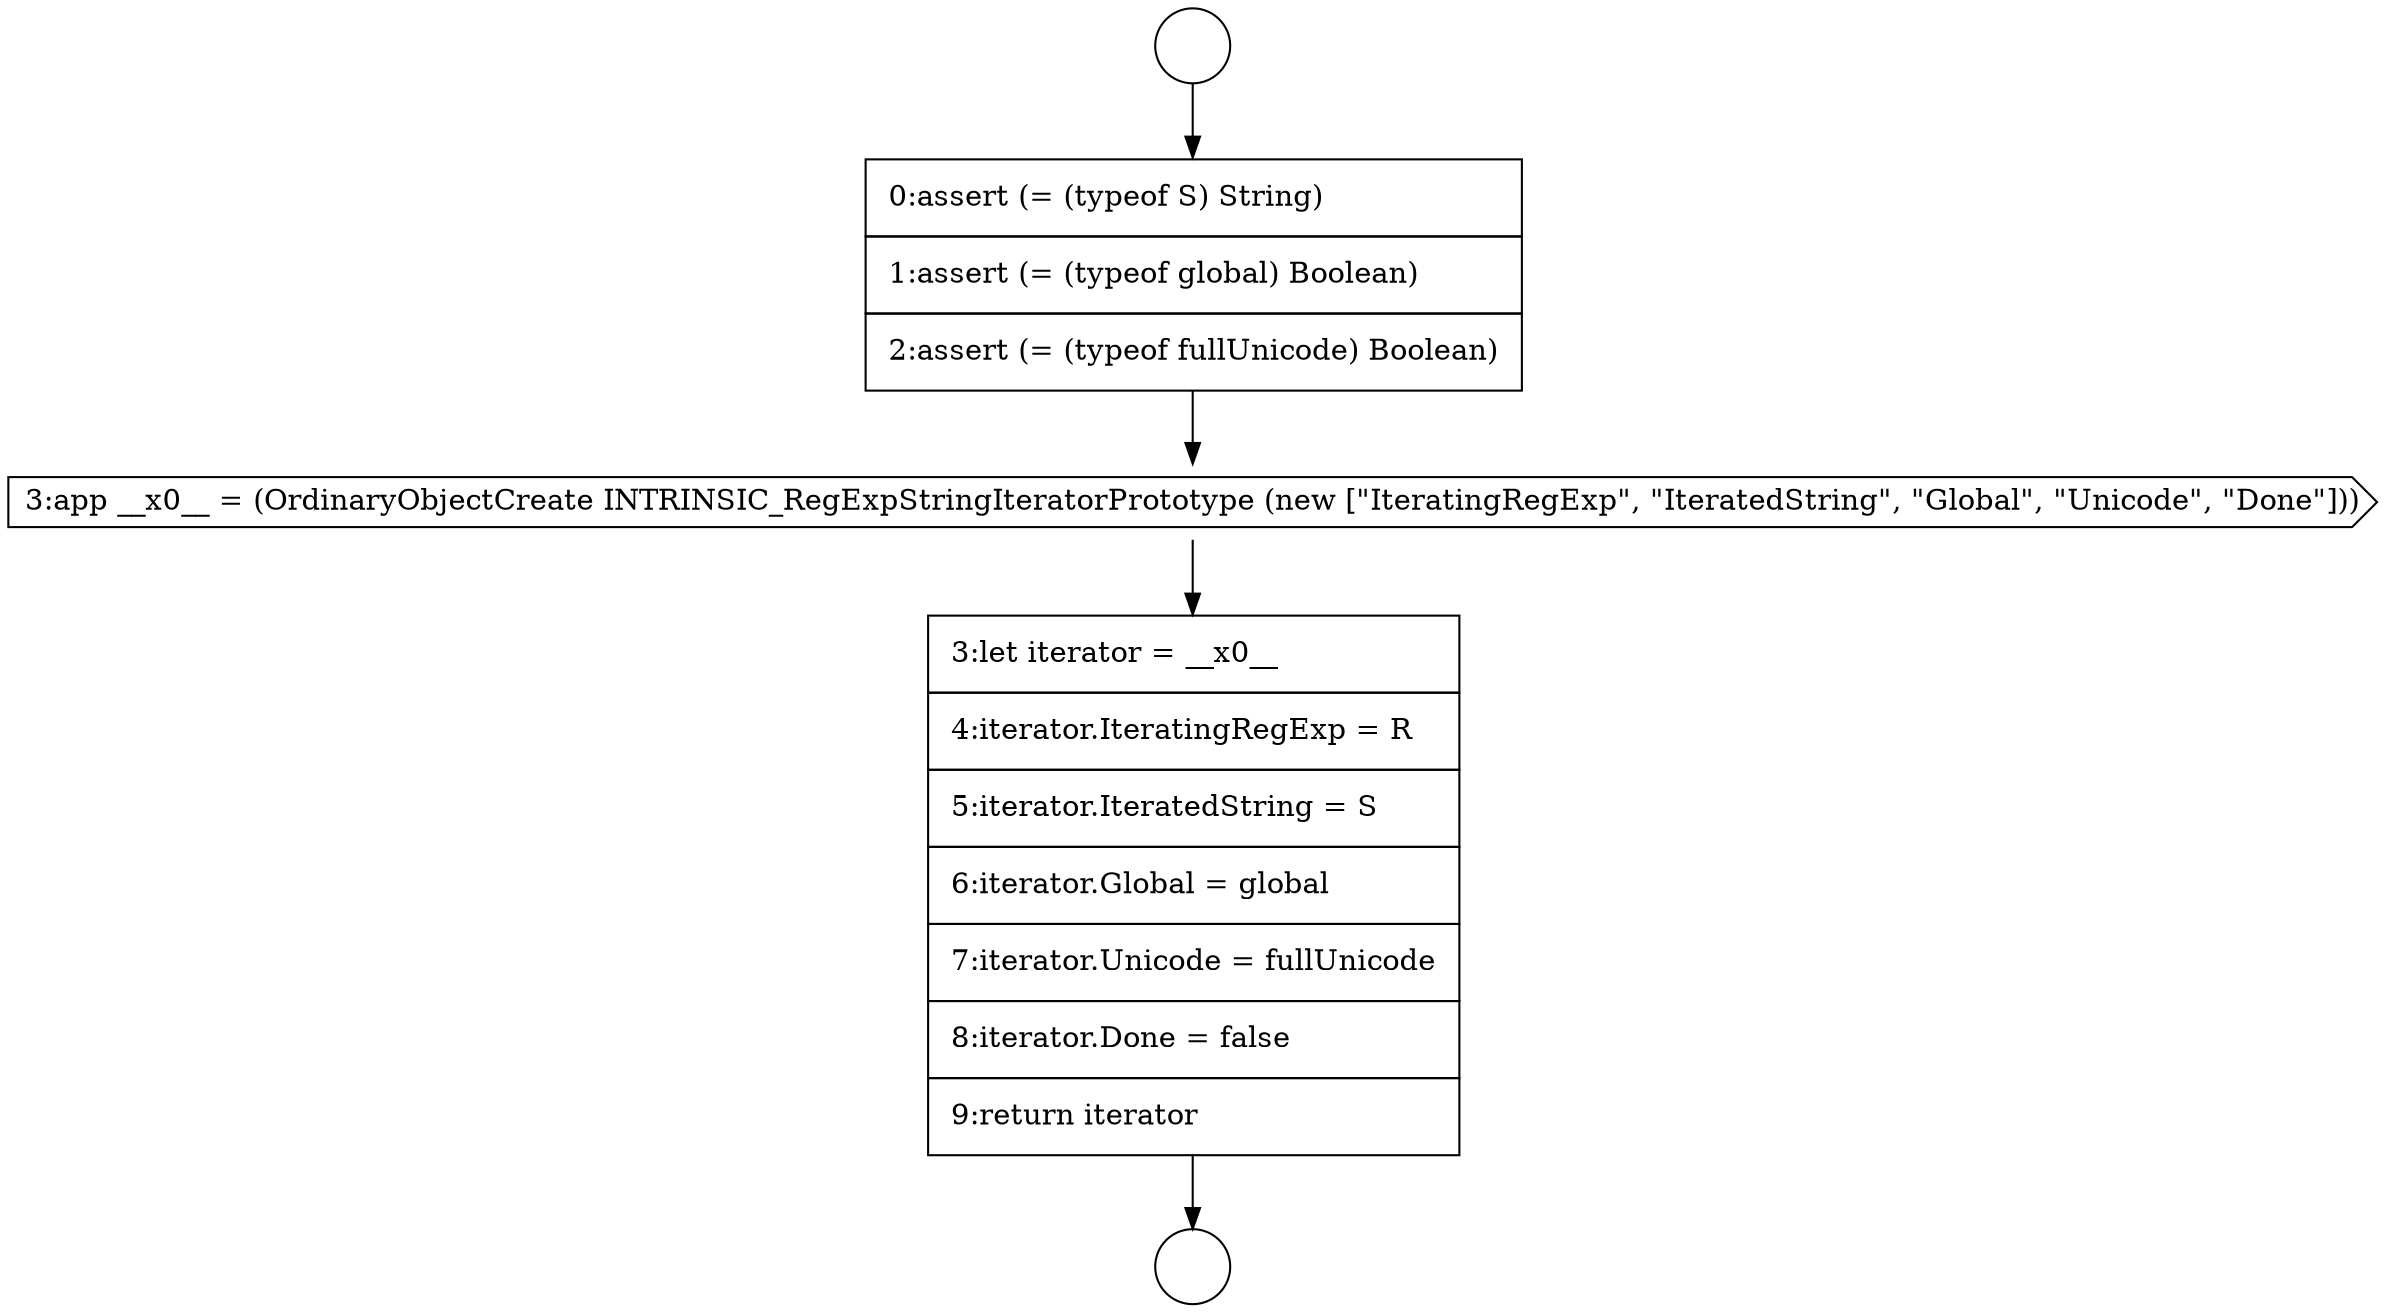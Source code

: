 digraph {
  node0 [shape=circle label=" " color="black" fillcolor="white" style=filled]
  node1 [shape=circle label=" " color="black" fillcolor="white" style=filled]
  node2 [shape=none, margin=0, label=<<font color="black">
    <table border="0" cellborder="1" cellspacing="0" cellpadding="10">
      <tr><td align="left">0:assert (= (typeof S) String)</td></tr>
      <tr><td align="left">1:assert (= (typeof global) Boolean)</td></tr>
      <tr><td align="left">2:assert (= (typeof fullUnicode) Boolean)</td></tr>
    </table>
  </font>> color="black" fillcolor="white" style=filled]
  node3 [shape=cds, label=<<font color="black">3:app __x0__ = (OrdinaryObjectCreate INTRINSIC_RegExpStringIteratorPrototype (new [&quot;IteratingRegExp&quot;, &quot;IteratedString&quot;, &quot;Global&quot;, &quot;Unicode&quot;, &quot;Done&quot;]))</font>> color="black" fillcolor="white" style=filled]
  node4 [shape=none, margin=0, label=<<font color="black">
    <table border="0" cellborder="1" cellspacing="0" cellpadding="10">
      <tr><td align="left">3:let iterator = __x0__</td></tr>
      <tr><td align="left">4:iterator.IteratingRegExp = R</td></tr>
      <tr><td align="left">5:iterator.IteratedString = S</td></tr>
      <tr><td align="left">6:iterator.Global = global</td></tr>
      <tr><td align="left">7:iterator.Unicode = fullUnicode</td></tr>
      <tr><td align="left">8:iterator.Done = false</td></tr>
      <tr><td align="left">9:return iterator</td></tr>
    </table>
  </font>> color="black" fillcolor="white" style=filled]
  node0 -> node2 [ color="black"]
  node2 -> node3 [ color="black"]
  node3 -> node4 [ color="black"]
  node4 -> node1 [ color="black"]
}
